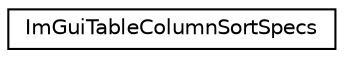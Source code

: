 digraph "Graphical Class Hierarchy"
{
 // LATEX_PDF_SIZE
  edge [fontname="Helvetica",fontsize="10",labelfontname="Helvetica",labelfontsize="10"];
  node [fontname="Helvetica",fontsize="10",shape=record];
  rankdir="LR";
  Node0 [label="ImGuiTableColumnSortSpecs",height=0.2,width=0.4,color="black", fillcolor="white", style="filled",URL="$structImGuiTableColumnSortSpecs.html",tooltip=" "];
}
